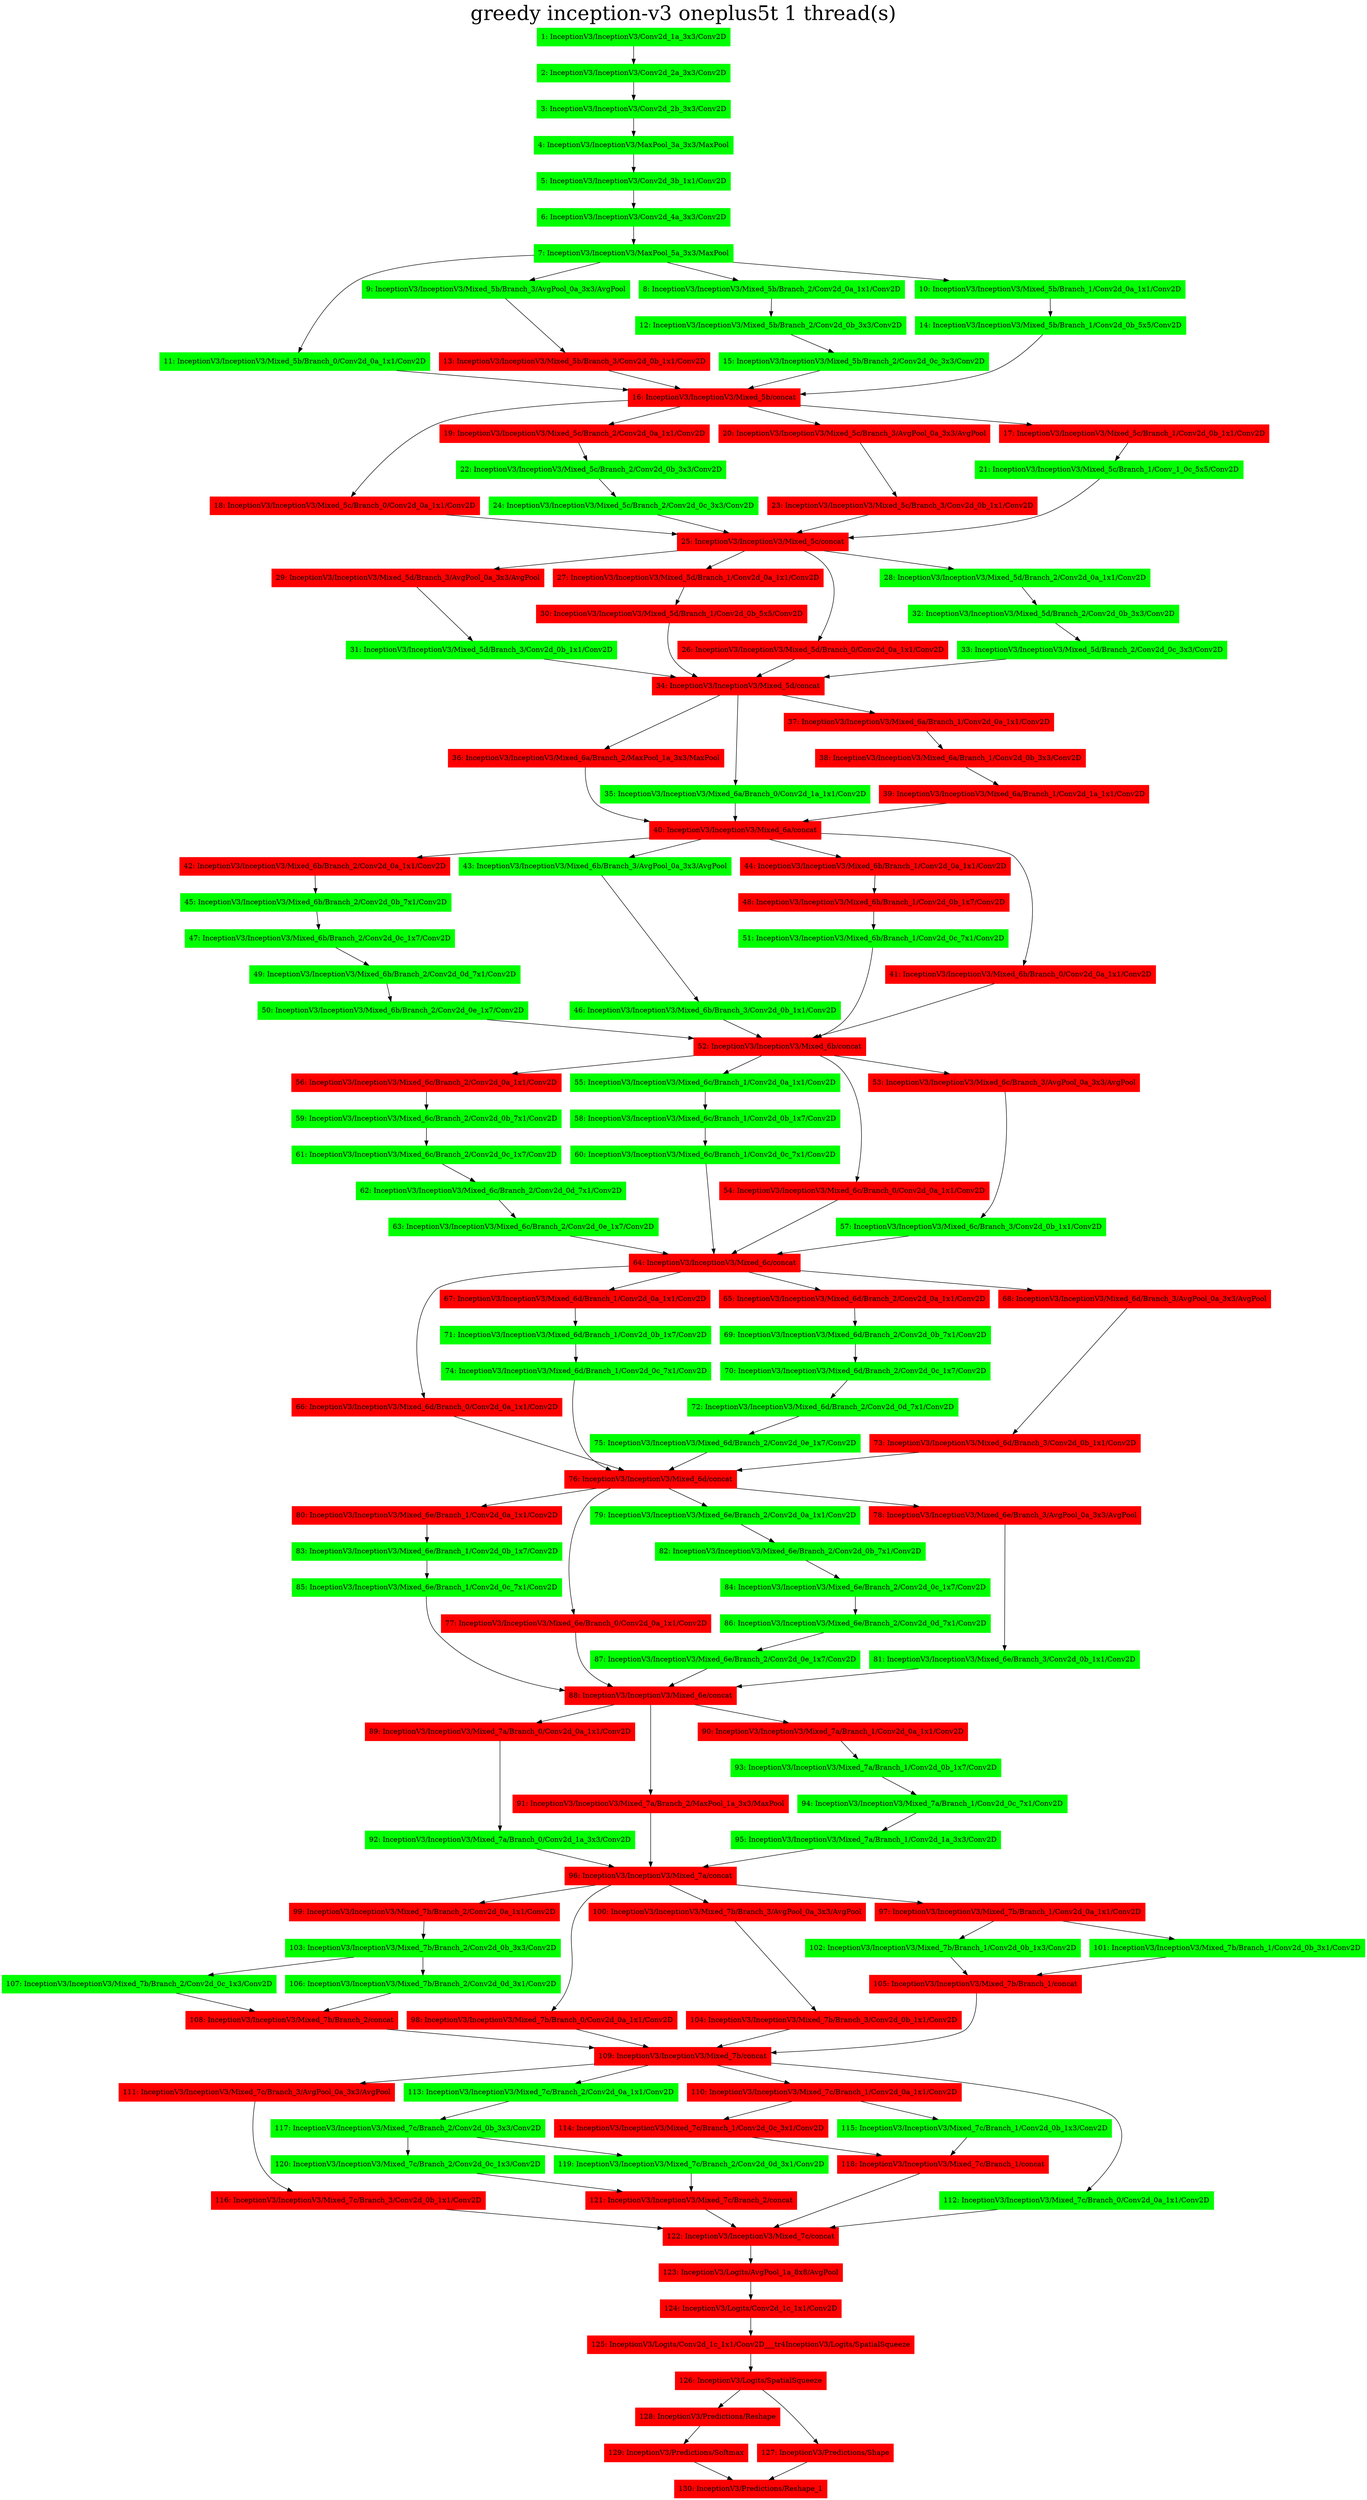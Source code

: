digraph G {
label     = "greedy inception-v3 oneplus5t 1 thread(s)"
    labelloc  =  t // t: Place the graph's title on top.
    fontsize  = 40 // Make title stand out by giving a large font size
    fontcolor = black"1: InceptionV3/InceptionV3/Conv2d_1a_3x3/Conv2D"->"2: InceptionV3/InceptionV3/Conv2d_2a_3x3/Conv2D";
"1: InceptionV3/InceptionV3/Conv2d_1a_3x3/Conv2D" [shape=box,style=filled,color=green];
"2: InceptionV3/InceptionV3/Conv2d_2a_3x3/Conv2D"->"3: InceptionV3/InceptionV3/Conv2d_2b_3x3/Conv2D";
"2: InceptionV3/InceptionV3/Conv2d_2a_3x3/Conv2D" [shape=box,style=filled,color=green];
"3: InceptionV3/InceptionV3/Conv2d_2b_3x3/Conv2D"->"4: InceptionV3/InceptionV3/MaxPool_3a_3x3/MaxPool";
"3: InceptionV3/InceptionV3/Conv2d_2b_3x3/Conv2D" [shape=box,style=filled,color=green];
"4: InceptionV3/InceptionV3/MaxPool_3a_3x3/MaxPool"->"5: InceptionV3/InceptionV3/Conv2d_3b_1x1/Conv2D";
"4: InceptionV3/InceptionV3/MaxPool_3a_3x3/MaxPool" [shape=box,style=filled,color=green];
"5: InceptionV3/InceptionV3/Conv2d_3b_1x1/Conv2D"->"6: InceptionV3/InceptionV3/Conv2d_4a_3x3/Conv2D";
"5: InceptionV3/InceptionV3/Conv2d_3b_1x1/Conv2D" [shape=box,style=filled,color=green];
"6: InceptionV3/InceptionV3/Conv2d_4a_3x3/Conv2D"->"7: InceptionV3/InceptionV3/MaxPool_5a_3x3/MaxPool";
"6: InceptionV3/InceptionV3/Conv2d_4a_3x3/Conv2D" [shape=box,style=filled,color=green];
"7: InceptionV3/InceptionV3/MaxPool_5a_3x3/MaxPool"->"11: InceptionV3/InceptionV3/Mixed_5b/Branch_0/Conv2d_0a_1x1/Conv2D";
"7: InceptionV3/InceptionV3/MaxPool_5a_3x3/MaxPool"->"9: InceptionV3/InceptionV3/Mixed_5b/Branch_3/AvgPool_0a_3x3/AvgPool";
"7: InceptionV3/InceptionV3/MaxPool_5a_3x3/MaxPool"->"8: InceptionV3/InceptionV3/Mixed_5b/Branch_2/Conv2d_0a_1x1/Conv2D";
"7: InceptionV3/InceptionV3/MaxPool_5a_3x3/MaxPool"->"10: InceptionV3/InceptionV3/Mixed_5b/Branch_1/Conv2d_0a_1x1/Conv2D";
"7: InceptionV3/InceptionV3/MaxPool_5a_3x3/MaxPool" [shape=box,style=filled,color=green];
"9: InceptionV3/InceptionV3/Mixed_5b/Branch_3/AvgPool_0a_3x3/AvgPool"->"13: InceptionV3/InceptionV3/Mixed_5b/Branch_3/Conv2d_0b_1x1/Conv2D";
"9: InceptionV3/InceptionV3/Mixed_5b/Branch_3/AvgPool_0a_3x3/AvgPool" [shape=box,style=filled,color=green];
"8: InceptionV3/InceptionV3/Mixed_5b/Branch_2/Conv2d_0a_1x1/Conv2D"->"12: InceptionV3/InceptionV3/Mixed_5b/Branch_2/Conv2d_0b_3x3/Conv2D";
"8: InceptionV3/InceptionV3/Mixed_5b/Branch_2/Conv2d_0a_1x1/Conv2D" [shape=box,style=filled,color=green];
"10: InceptionV3/InceptionV3/Mixed_5b/Branch_1/Conv2d_0a_1x1/Conv2D"->"14: InceptionV3/InceptionV3/Mixed_5b/Branch_1/Conv2d_0b_5x5/Conv2D";
"10: InceptionV3/InceptionV3/Mixed_5b/Branch_1/Conv2d_0a_1x1/Conv2D" [shape=box,style=filled,color=green];
"11: InceptionV3/InceptionV3/Mixed_5b/Branch_0/Conv2d_0a_1x1/Conv2D"->"16: InceptionV3/InceptionV3/Mixed_5b/concat";
"11: InceptionV3/InceptionV3/Mixed_5b/Branch_0/Conv2d_0a_1x1/Conv2D" [shape=box,style=filled,color=green];
"13: InceptionV3/InceptionV3/Mixed_5b/Branch_3/Conv2d_0b_1x1/Conv2D"->"16: InceptionV3/InceptionV3/Mixed_5b/concat";
"13: InceptionV3/InceptionV3/Mixed_5b/Branch_3/Conv2d_0b_1x1/Conv2D" [shape=box,style=filled,color=red];
"12: InceptionV3/InceptionV3/Mixed_5b/Branch_2/Conv2d_0b_3x3/Conv2D"->"15: InceptionV3/InceptionV3/Mixed_5b/Branch_2/Conv2d_0c_3x3/Conv2D";
"12: InceptionV3/InceptionV3/Mixed_5b/Branch_2/Conv2d_0b_3x3/Conv2D" [shape=box,style=filled,color=green];
"14: InceptionV3/InceptionV3/Mixed_5b/Branch_1/Conv2d_0b_5x5/Conv2D"->"16: InceptionV3/InceptionV3/Mixed_5b/concat";
"14: InceptionV3/InceptionV3/Mixed_5b/Branch_1/Conv2d_0b_5x5/Conv2D" [shape=box,style=filled,color=green];
"15: InceptionV3/InceptionV3/Mixed_5b/Branch_2/Conv2d_0c_3x3/Conv2D"->"16: InceptionV3/InceptionV3/Mixed_5b/concat";
"15: InceptionV3/InceptionV3/Mixed_5b/Branch_2/Conv2d_0c_3x3/Conv2D" [shape=box,style=filled,color=green];
"16: InceptionV3/InceptionV3/Mixed_5b/concat"->"18: InceptionV3/InceptionV3/Mixed_5c/Branch_0/Conv2d_0a_1x1/Conv2D";
"16: InceptionV3/InceptionV3/Mixed_5b/concat"->"19: InceptionV3/InceptionV3/Mixed_5c/Branch_2/Conv2d_0a_1x1/Conv2D";
"16: InceptionV3/InceptionV3/Mixed_5b/concat"->"20: InceptionV3/InceptionV3/Mixed_5c/Branch_3/AvgPool_0a_3x3/AvgPool";
"16: InceptionV3/InceptionV3/Mixed_5b/concat"->"17: InceptionV3/InceptionV3/Mixed_5c/Branch_1/Conv2d_0b_1x1/Conv2D";
"16: InceptionV3/InceptionV3/Mixed_5b/concat" [shape=box,style=filled,color=red];
"20: InceptionV3/InceptionV3/Mixed_5c/Branch_3/AvgPool_0a_3x3/AvgPool"->"23: InceptionV3/InceptionV3/Mixed_5c/Branch_3/Conv2d_0b_1x1/Conv2D";
"20: InceptionV3/InceptionV3/Mixed_5c/Branch_3/AvgPool_0a_3x3/AvgPool" [shape=box,style=filled,color=red];
"19: InceptionV3/InceptionV3/Mixed_5c/Branch_2/Conv2d_0a_1x1/Conv2D"->"22: InceptionV3/InceptionV3/Mixed_5c/Branch_2/Conv2d_0b_3x3/Conv2D";
"19: InceptionV3/InceptionV3/Mixed_5c/Branch_2/Conv2d_0a_1x1/Conv2D" [shape=box,style=filled,color=red];
"17: InceptionV3/InceptionV3/Mixed_5c/Branch_1/Conv2d_0b_1x1/Conv2D"->"21: InceptionV3/InceptionV3/Mixed_5c/Branch_1/Conv_1_0c_5x5/Conv2D";
"17: InceptionV3/InceptionV3/Mixed_5c/Branch_1/Conv2d_0b_1x1/Conv2D" [shape=box,style=filled,color=red];
"18: InceptionV3/InceptionV3/Mixed_5c/Branch_0/Conv2d_0a_1x1/Conv2D"->"25: InceptionV3/InceptionV3/Mixed_5c/concat";
"18: InceptionV3/InceptionV3/Mixed_5c/Branch_0/Conv2d_0a_1x1/Conv2D" [shape=box,style=filled,color=red];
"23: InceptionV3/InceptionV3/Mixed_5c/Branch_3/Conv2d_0b_1x1/Conv2D"->"25: InceptionV3/InceptionV3/Mixed_5c/concat";
"23: InceptionV3/InceptionV3/Mixed_5c/Branch_3/Conv2d_0b_1x1/Conv2D" [shape=box,style=filled,color=red];
"22: InceptionV3/InceptionV3/Mixed_5c/Branch_2/Conv2d_0b_3x3/Conv2D"->"24: InceptionV3/InceptionV3/Mixed_5c/Branch_2/Conv2d_0c_3x3/Conv2D";
"22: InceptionV3/InceptionV3/Mixed_5c/Branch_2/Conv2d_0b_3x3/Conv2D" [shape=box,style=filled,color=green];
"21: InceptionV3/InceptionV3/Mixed_5c/Branch_1/Conv_1_0c_5x5/Conv2D"->"25: InceptionV3/InceptionV3/Mixed_5c/concat";
"21: InceptionV3/InceptionV3/Mixed_5c/Branch_1/Conv_1_0c_5x5/Conv2D" [shape=box,style=filled,color=green];
"24: InceptionV3/InceptionV3/Mixed_5c/Branch_2/Conv2d_0c_3x3/Conv2D"->"25: InceptionV3/InceptionV3/Mixed_5c/concat";
"24: InceptionV3/InceptionV3/Mixed_5c/Branch_2/Conv2d_0c_3x3/Conv2D" [shape=box,style=filled,color=green];
"25: InceptionV3/InceptionV3/Mixed_5c/concat"->"29: InceptionV3/InceptionV3/Mixed_5d/Branch_3/AvgPool_0a_3x3/AvgPool";
"25: InceptionV3/InceptionV3/Mixed_5c/concat"->"27: InceptionV3/InceptionV3/Mixed_5d/Branch_1/Conv2d_0a_1x1/Conv2D";
"25: InceptionV3/InceptionV3/Mixed_5c/concat"->"26: InceptionV3/InceptionV3/Mixed_5d/Branch_0/Conv2d_0a_1x1/Conv2D";
"25: InceptionV3/InceptionV3/Mixed_5c/concat"->"28: InceptionV3/InceptionV3/Mixed_5d/Branch_2/Conv2d_0a_1x1/Conv2D";
"25: InceptionV3/InceptionV3/Mixed_5c/concat" [shape=box,style=filled,color=red];
"29: InceptionV3/InceptionV3/Mixed_5d/Branch_3/AvgPool_0a_3x3/AvgPool"->"31: InceptionV3/InceptionV3/Mixed_5d/Branch_3/Conv2d_0b_1x1/Conv2D";
"29: InceptionV3/InceptionV3/Mixed_5d/Branch_3/AvgPool_0a_3x3/AvgPool" [shape=box,style=filled,color=red];
"28: InceptionV3/InceptionV3/Mixed_5d/Branch_2/Conv2d_0a_1x1/Conv2D"->"32: InceptionV3/InceptionV3/Mixed_5d/Branch_2/Conv2d_0b_3x3/Conv2D";
"28: InceptionV3/InceptionV3/Mixed_5d/Branch_2/Conv2d_0a_1x1/Conv2D" [shape=box,style=filled,color=green];
"27: InceptionV3/InceptionV3/Mixed_5d/Branch_1/Conv2d_0a_1x1/Conv2D"->"30: InceptionV3/InceptionV3/Mixed_5d/Branch_1/Conv2d_0b_5x5/Conv2D";
"27: InceptionV3/InceptionV3/Mixed_5d/Branch_1/Conv2d_0a_1x1/Conv2D" [shape=box,style=filled,color=red];
"26: InceptionV3/InceptionV3/Mixed_5d/Branch_0/Conv2d_0a_1x1/Conv2D"->"34: InceptionV3/InceptionV3/Mixed_5d/concat";
"26: InceptionV3/InceptionV3/Mixed_5d/Branch_0/Conv2d_0a_1x1/Conv2D" [shape=box,style=filled,color=red];
"31: InceptionV3/InceptionV3/Mixed_5d/Branch_3/Conv2d_0b_1x1/Conv2D"->"34: InceptionV3/InceptionV3/Mixed_5d/concat";
"31: InceptionV3/InceptionV3/Mixed_5d/Branch_3/Conv2d_0b_1x1/Conv2D" [shape=box,style=filled,color=green];
"32: InceptionV3/InceptionV3/Mixed_5d/Branch_2/Conv2d_0b_3x3/Conv2D"->"33: InceptionV3/InceptionV3/Mixed_5d/Branch_2/Conv2d_0c_3x3/Conv2D";
"32: InceptionV3/InceptionV3/Mixed_5d/Branch_2/Conv2d_0b_3x3/Conv2D" [shape=box,style=filled,color=green];
"30: InceptionV3/InceptionV3/Mixed_5d/Branch_1/Conv2d_0b_5x5/Conv2D"->"34: InceptionV3/InceptionV3/Mixed_5d/concat";
"30: InceptionV3/InceptionV3/Mixed_5d/Branch_1/Conv2d_0b_5x5/Conv2D" [shape=box,style=filled,color=red];
"33: InceptionV3/InceptionV3/Mixed_5d/Branch_2/Conv2d_0c_3x3/Conv2D"->"34: InceptionV3/InceptionV3/Mixed_5d/concat";
"33: InceptionV3/InceptionV3/Mixed_5d/Branch_2/Conv2d_0c_3x3/Conv2D" [shape=box,style=filled,color=green];
"34: InceptionV3/InceptionV3/Mixed_5d/concat"->"36: InceptionV3/InceptionV3/Mixed_6a/Branch_2/MaxPool_1a_3x3/MaxPool";
"34: InceptionV3/InceptionV3/Mixed_5d/concat"->"35: InceptionV3/InceptionV3/Mixed_6a/Branch_0/Conv2d_1a_1x1/Conv2D";
"34: InceptionV3/InceptionV3/Mixed_5d/concat"->"37: InceptionV3/InceptionV3/Mixed_6a/Branch_1/Conv2d_0a_1x1/Conv2D";
"34: InceptionV3/InceptionV3/Mixed_5d/concat" [shape=box,style=filled,color=red];
"36: InceptionV3/InceptionV3/Mixed_6a/Branch_2/MaxPool_1a_3x3/MaxPool"->"40: InceptionV3/InceptionV3/Mixed_6a/concat";
"36: InceptionV3/InceptionV3/Mixed_6a/Branch_2/MaxPool_1a_3x3/MaxPool" [shape=box,style=filled,color=red];
"37: InceptionV3/InceptionV3/Mixed_6a/Branch_1/Conv2d_0a_1x1/Conv2D"->"38: InceptionV3/InceptionV3/Mixed_6a/Branch_1/Conv2d_0b_3x3/Conv2D";
"37: InceptionV3/InceptionV3/Mixed_6a/Branch_1/Conv2d_0a_1x1/Conv2D" [shape=box,style=filled,color=red];
"35: InceptionV3/InceptionV3/Mixed_6a/Branch_0/Conv2d_1a_1x1/Conv2D"->"40: InceptionV3/InceptionV3/Mixed_6a/concat";
"35: InceptionV3/InceptionV3/Mixed_6a/Branch_0/Conv2d_1a_1x1/Conv2D" [shape=box,style=filled,color=green];
"38: InceptionV3/InceptionV3/Mixed_6a/Branch_1/Conv2d_0b_3x3/Conv2D"->"39: InceptionV3/InceptionV3/Mixed_6a/Branch_1/Conv2d_1a_1x1/Conv2D";
"38: InceptionV3/InceptionV3/Mixed_6a/Branch_1/Conv2d_0b_3x3/Conv2D" [shape=box,style=filled,color=red];
"39: InceptionV3/InceptionV3/Mixed_6a/Branch_1/Conv2d_1a_1x1/Conv2D"->"40: InceptionV3/InceptionV3/Mixed_6a/concat";
"39: InceptionV3/InceptionV3/Mixed_6a/Branch_1/Conv2d_1a_1x1/Conv2D" [shape=box,style=filled,color=red];
"40: InceptionV3/InceptionV3/Mixed_6a/concat"->"42: InceptionV3/InceptionV3/Mixed_6b/Branch_2/Conv2d_0a_1x1/Conv2D";
"40: InceptionV3/InceptionV3/Mixed_6a/concat"->"43: InceptionV3/InceptionV3/Mixed_6b/Branch_3/AvgPool_0a_3x3/AvgPool";
"40: InceptionV3/InceptionV3/Mixed_6a/concat"->"44: InceptionV3/InceptionV3/Mixed_6b/Branch_1/Conv2d_0a_1x1/Conv2D";
"40: InceptionV3/InceptionV3/Mixed_6a/concat"->"41: InceptionV3/InceptionV3/Mixed_6b/Branch_0/Conv2d_0a_1x1/Conv2D";
"40: InceptionV3/InceptionV3/Mixed_6a/concat" [shape=box,style=filled,color=red];
"43: InceptionV3/InceptionV3/Mixed_6b/Branch_3/AvgPool_0a_3x3/AvgPool"->"46: InceptionV3/InceptionV3/Mixed_6b/Branch_3/Conv2d_0b_1x1/Conv2D";
"43: InceptionV3/InceptionV3/Mixed_6b/Branch_3/AvgPool_0a_3x3/AvgPool" [shape=box,style=filled,color=green];
"42: InceptionV3/InceptionV3/Mixed_6b/Branch_2/Conv2d_0a_1x1/Conv2D"->"45: InceptionV3/InceptionV3/Mixed_6b/Branch_2/Conv2d_0b_7x1/Conv2D";
"42: InceptionV3/InceptionV3/Mixed_6b/Branch_2/Conv2d_0a_1x1/Conv2D" [shape=box,style=filled,color=red];
"44: InceptionV3/InceptionV3/Mixed_6b/Branch_1/Conv2d_0a_1x1/Conv2D"->"48: InceptionV3/InceptionV3/Mixed_6b/Branch_1/Conv2d_0b_1x7/Conv2D";
"44: InceptionV3/InceptionV3/Mixed_6b/Branch_1/Conv2d_0a_1x1/Conv2D" [shape=box,style=filled,color=red];
"41: InceptionV3/InceptionV3/Mixed_6b/Branch_0/Conv2d_0a_1x1/Conv2D"->"52: InceptionV3/InceptionV3/Mixed_6b/concat";
"41: InceptionV3/InceptionV3/Mixed_6b/Branch_0/Conv2d_0a_1x1/Conv2D" [shape=box,style=filled,color=red];
"46: InceptionV3/InceptionV3/Mixed_6b/Branch_3/Conv2d_0b_1x1/Conv2D"->"52: InceptionV3/InceptionV3/Mixed_6b/concat";
"46: InceptionV3/InceptionV3/Mixed_6b/Branch_3/Conv2d_0b_1x1/Conv2D" [shape=box,style=filled,color=green];
"45: InceptionV3/InceptionV3/Mixed_6b/Branch_2/Conv2d_0b_7x1/Conv2D"->"47: InceptionV3/InceptionV3/Mixed_6b/Branch_2/Conv2d_0c_1x7/Conv2D";
"45: InceptionV3/InceptionV3/Mixed_6b/Branch_2/Conv2d_0b_7x1/Conv2D" [shape=box,style=filled,color=green];
"48: InceptionV3/InceptionV3/Mixed_6b/Branch_1/Conv2d_0b_1x7/Conv2D"->"51: InceptionV3/InceptionV3/Mixed_6b/Branch_1/Conv2d_0c_7x1/Conv2D";
"48: InceptionV3/InceptionV3/Mixed_6b/Branch_1/Conv2d_0b_1x7/Conv2D" [shape=box,style=filled,color=red];
"47: InceptionV3/InceptionV3/Mixed_6b/Branch_2/Conv2d_0c_1x7/Conv2D"->"49: InceptionV3/InceptionV3/Mixed_6b/Branch_2/Conv2d_0d_7x1/Conv2D";
"47: InceptionV3/InceptionV3/Mixed_6b/Branch_2/Conv2d_0c_1x7/Conv2D" [shape=box,style=filled,color=green];
"51: InceptionV3/InceptionV3/Mixed_6b/Branch_1/Conv2d_0c_7x1/Conv2D"->"52: InceptionV3/InceptionV3/Mixed_6b/concat";
"51: InceptionV3/InceptionV3/Mixed_6b/Branch_1/Conv2d_0c_7x1/Conv2D" [shape=box,style=filled,color=green];
"49: InceptionV3/InceptionV3/Mixed_6b/Branch_2/Conv2d_0d_7x1/Conv2D"->"50: InceptionV3/InceptionV3/Mixed_6b/Branch_2/Conv2d_0e_1x7/Conv2D";
"49: InceptionV3/InceptionV3/Mixed_6b/Branch_2/Conv2d_0d_7x1/Conv2D" [shape=box,style=filled,color=green];
"50: InceptionV3/InceptionV3/Mixed_6b/Branch_2/Conv2d_0e_1x7/Conv2D"->"52: InceptionV3/InceptionV3/Mixed_6b/concat";
"50: InceptionV3/InceptionV3/Mixed_6b/Branch_2/Conv2d_0e_1x7/Conv2D" [shape=box,style=filled,color=green];
"52: InceptionV3/InceptionV3/Mixed_6b/concat"->"56: InceptionV3/InceptionV3/Mixed_6c/Branch_2/Conv2d_0a_1x1/Conv2D";
"52: InceptionV3/InceptionV3/Mixed_6b/concat"->"55: InceptionV3/InceptionV3/Mixed_6c/Branch_1/Conv2d_0a_1x1/Conv2D";
"52: InceptionV3/InceptionV3/Mixed_6b/concat"->"54: InceptionV3/InceptionV3/Mixed_6c/Branch_0/Conv2d_0a_1x1/Conv2D";
"52: InceptionV3/InceptionV3/Mixed_6b/concat"->"53: InceptionV3/InceptionV3/Mixed_6c/Branch_3/AvgPool_0a_3x3/AvgPool";
"52: InceptionV3/InceptionV3/Mixed_6b/concat" [shape=box,style=filled,color=red];
"53: InceptionV3/InceptionV3/Mixed_6c/Branch_3/AvgPool_0a_3x3/AvgPool"->"57: InceptionV3/InceptionV3/Mixed_6c/Branch_3/Conv2d_0b_1x1/Conv2D";
"53: InceptionV3/InceptionV3/Mixed_6c/Branch_3/AvgPool_0a_3x3/AvgPool" [shape=box,style=filled,color=red];
"56: InceptionV3/InceptionV3/Mixed_6c/Branch_2/Conv2d_0a_1x1/Conv2D"->"59: InceptionV3/InceptionV3/Mixed_6c/Branch_2/Conv2d_0b_7x1/Conv2D";
"56: InceptionV3/InceptionV3/Mixed_6c/Branch_2/Conv2d_0a_1x1/Conv2D" [shape=box,style=filled,color=red];
"55: InceptionV3/InceptionV3/Mixed_6c/Branch_1/Conv2d_0a_1x1/Conv2D"->"58: InceptionV3/InceptionV3/Mixed_6c/Branch_1/Conv2d_0b_1x7/Conv2D";
"55: InceptionV3/InceptionV3/Mixed_6c/Branch_1/Conv2d_0a_1x1/Conv2D" [shape=box,style=filled,color=green];
"54: InceptionV3/InceptionV3/Mixed_6c/Branch_0/Conv2d_0a_1x1/Conv2D"->"64: InceptionV3/InceptionV3/Mixed_6c/concat";
"54: InceptionV3/InceptionV3/Mixed_6c/Branch_0/Conv2d_0a_1x1/Conv2D" [shape=box,style=filled,color=red];
"57: InceptionV3/InceptionV3/Mixed_6c/Branch_3/Conv2d_0b_1x1/Conv2D"->"64: InceptionV3/InceptionV3/Mixed_6c/concat";
"57: InceptionV3/InceptionV3/Mixed_6c/Branch_3/Conv2d_0b_1x1/Conv2D" [shape=box,style=filled,color=green];
"59: InceptionV3/InceptionV3/Mixed_6c/Branch_2/Conv2d_0b_7x1/Conv2D"->"61: InceptionV3/InceptionV3/Mixed_6c/Branch_2/Conv2d_0c_1x7/Conv2D";
"59: InceptionV3/InceptionV3/Mixed_6c/Branch_2/Conv2d_0b_7x1/Conv2D" [shape=box,style=filled,color=green];
"58: InceptionV3/InceptionV3/Mixed_6c/Branch_1/Conv2d_0b_1x7/Conv2D"->"60: InceptionV3/InceptionV3/Mixed_6c/Branch_1/Conv2d_0c_7x1/Conv2D";
"58: InceptionV3/InceptionV3/Mixed_6c/Branch_1/Conv2d_0b_1x7/Conv2D" [shape=box,style=filled,color=green];
"61: InceptionV3/InceptionV3/Mixed_6c/Branch_2/Conv2d_0c_1x7/Conv2D"->"62: InceptionV3/InceptionV3/Mixed_6c/Branch_2/Conv2d_0d_7x1/Conv2D";
"61: InceptionV3/InceptionV3/Mixed_6c/Branch_2/Conv2d_0c_1x7/Conv2D" [shape=box,style=filled,color=green];
"60: InceptionV3/InceptionV3/Mixed_6c/Branch_1/Conv2d_0c_7x1/Conv2D"->"64: InceptionV3/InceptionV3/Mixed_6c/concat";
"60: InceptionV3/InceptionV3/Mixed_6c/Branch_1/Conv2d_0c_7x1/Conv2D" [shape=box,style=filled,color=green];
"62: InceptionV3/InceptionV3/Mixed_6c/Branch_2/Conv2d_0d_7x1/Conv2D"->"63: InceptionV3/InceptionV3/Mixed_6c/Branch_2/Conv2d_0e_1x7/Conv2D";
"62: InceptionV3/InceptionV3/Mixed_6c/Branch_2/Conv2d_0d_7x1/Conv2D" [shape=box,style=filled,color=green];
"63: InceptionV3/InceptionV3/Mixed_6c/Branch_2/Conv2d_0e_1x7/Conv2D"->"64: InceptionV3/InceptionV3/Mixed_6c/concat";
"63: InceptionV3/InceptionV3/Mixed_6c/Branch_2/Conv2d_0e_1x7/Conv2D" [shape=box,style=filled,color=green];
"64: InceptionV3/InceptionV3/Mixed_6c/concat"->"66: InceptionV3/InceptionV3/Mixed_6d/Branch_0/Conv2d_0a_1x1/Conv2D";
"64: InceptionV3/InceptionV3/Mixed_6c/concat"->"67: InceptionV3/InceptionV3/Mixed_6d/Branch_1/Conv2d_0a_1x1/Conv2D";
"64: InceptionV3/InceptionV3/Mixed_6c/concat"->"65: InceptionV3/InceptionV3/Mixed_6d/Branch_2/Conv2d_0a_1x1/Conv2D";
"64: InceptionV3/InceptionV3/Mixed_6c/concat"->"68: InceptionV3/InceptionV3/Mixed_6d/Branch_3/AvgPool_0a_3x3/AvgPool";
"64: InceptionV3/InceptionV3/Mixed_6c/concat" [shape=box,style=filled,color=red];
"68: InceptionV3/InceptionV3/Mixed_6d/Branch_3/AvgPool_0a_3x3/AvgPool"->"73: InceptionV3/InceptionV3/Mixed_6d/Branch_3/Conv2d_0b_1x1/Conv2D";
"68: InceptionV3/InceptionV3/Mixed_6d/Branch_3/AvgPool_0a_3x3/AvgPool" [shape=box,style=filled,color=red];
"65: InceptionV3/InceptionV3/Mixed_6d/Branch_2/Conv2d_0a_1x1/Conv2D"->"69: InceptionV3/InceptionV3/Mixed_6d/Branch_2/Conv2d_0b_7x1/Conv2D";
"65: InceptionV3/InceptionV3/Mixed_6d/Branch_2/Conv2d_0a_1x1/Conv2D" [shape=box,style=filled,color=red];
"67: InceptionV3/InceptionV3/Mixed_6d/Branch_1/Conv2d_0a_1x1/Conv2D"->"71: InceptionV3/InceptionV3/Mixed_6d/Branch_1/Conv2d_0b_1x7/Conv2D";
"67: InceptionV3/InceptionV3/Mixed_6d/Branch_1/Conv2d_0a_1x1/Conv2D" [shape=box,style=filled,color=red];
"66: InceptionV3/InceptionV3/Mixed_6d/Branch_0/Conv2d_0a_1x1/Conv2D"->"76: InceptionV3/InceptionV3/Mixed_6d/concat";
"66: InceptionV3/InceptionV3/Mixed_6d/Branch_0/Conv2d_0a_1x1/Conv2D" [shape=box,style=filled,color=red];
"73: InceptionV3/InceptionV3/Mixed_6d/Branch_3/Conv2d_0b_1x1/Conv2D"->"76: InceptionV3/InceptionV3/Mixed_6d/concat";
"73: InceptionV3/InceptionV3/Mixed_6d/Branch_3/Conv2d_0b_1x1/Conv2D" [shape=box,style=filled,color=red];
"69: InceptionV3/InceptionV3/Mixed_6d/Branch_2/Conv2d_0b_7x1/Conv2D"->"70: InceptionV3/InceptionV3/Mixed_6d/Branch_2/Conv2d_0c_1x7/Conv2D";
"69: InceptionV3/InceptionV3/Mixed_6d/Branch_2/Conv2d_0b_7x1/Conv2D" [shape=box,style=filled,color=green];
"71: InceptionV3/InceptionV3/Mixed_6d/Branch_1/Conv2d_0b_1x7/Conv2D"->"74: InceptionV3/InceptionV3/Mixed_6d/Branch_1/Conv2d_0c_7x1/Conv2D";
"71: InceptionV3/InceptionV3/Mixed_6d/Branch_1/Conv2d_0b_1x7/Conv2D" [shape=box,style=filled,color=green];
"70: InceptionV3/InceptionV3/Mixed_6d/Branch_2/Conv2d_0c_1x7/Conv2D"->"72: InceptionV3/InceptionV3/Mixed_6d/Branch_2/Conv2d_0d_7x1/Conv2D";
"70: InceptionV3/InceptionV3/Mixed_6d/Branch_2/Conv2d_0c_1x7/Conv2D" [shape=box,style=filled,color=green];
"74: InceptionV3/InceptionV3/Mixed_6d/Branch_1/Conv2d_0c_7x1/Conv2D"->"76: InceptionV3/InceptionV3/Mixed_6d/concat";
"74: InceptionV3/InceptionV3/Mixed_6d/Branch_1/Conv2d_0c_7x1/Conv2D" [shape=box,style=filled,color=green];
"72: InceptionV3/InceptionV3/Mixed_6d/Branch_2/Conv2d_0d_7x1/Conv2D"->"75: InceptionV3/InceptionV3/Mixed_6d/Branch_2/Conv2d_0e_1x7/Conv2D";
"72: InceptionV3/InceptionV3/Mixed_6d/Branch_2/Conv2d_0d_7x1/Conv2D" [shape=box,style=filled,color=green];
"75: InceptionV3/InceptionV3/Mixed_6d/Branch_2/Conv2d_0e_1x7/Conv2D"->"76: InceptionV3/InceptionV3/Mixed_6d/concat";
"75: InceptionV3/InceptionV3/Mixed_6d/Branch_2/Conv2d_0e_1x7/Conv2D" [shape=box,style=filled,color=green];
"76: InceptionV3/InceptionV3/Mixed_6d/concat"->"80: InceptionV3/InceptionV3/Mixed_6e/Branch_1/Conv2d_0a_1x1/Conv2D";
"76: InceptionV3/InceptionV3/Mixed_6d/concat"->"77: InceptionV3/InceptionV3/Mixed_6e/Branch_0/Conv2d_0a_1x1/Conv2D";
"76: InceptionV3/InceptionV3/Mixed_6d/concat"->"79: InceptionV3/InceptionV3/Mixed_6e/Branch_2/Conv2d_0a_1x1/Conv2D";
"76: InceptionV3/InceptionV3/Mixed_6d/concat"->"78: InceptionV3/InceptionV3/Mixed_6e/Branch_3/AvgPool_0a_3x3/AvgPool";
"76: InceptionV3/InceptionV3/Mixed_6d/concat" [shape=box,style=filled,color=red];
"78: InceptionV3/InceptionV3/Mixed_6e/Branch_3/AvgPool_0a_3x3/AvgPool"->"81: InceptionV3/InceptionV3/Mixed_6e/Branch_3/Conv2d_0b_1x1/Conv2D";
"78: InceptionV3/InceptionV3/Mixed_6e/Branch_3/AvgPool_0a_3x3/AvgPool" [shape=box,style=filled,color=red];
"79: InceptionV3/InceptionV3/Mixed_6e/Branch_2/Conv2d_0a_1x1/Conv2D"->"82: InceptionV3/InceptionV3/Mixed_6e/Branch_2/Conv2d_0b_7x1/Conv2D";
"79: InceptionV3/InceptionV3/Mixed_6e/Branch_2/Conv2d_0a_1x1/Conv2D" [shape=box,style=filled,color=green];
"80: InceptionV3/InceptionV3/Mixed_6e/Branch_1/Conv2d_0a_1x1/Conv2D"->"83: InceptionV3/InceptionV3/Mixed_6e/Branch_1/Conv2d_0b_1x7/Conv2D";
"80: InceptionV3/InceptionV3/Mixed_6e/Branch_1/Conv2d_0a_1x1/Conv2D" [shape=box,style=filled,color=red];
"77: InceptionV3/InceptionV3/Mixed_6e/Branch_0/Conv2d_0a_1x1/Conv2D"->"88: InceptionV3/InceptionV3/Mixed_6e/concat";
"77: InceptionV3/InceptionV3/Mixed_6e/Branch_0/Conv2d_0a_1x1/Conv2D" [shape=box,style=filled,color=red];
"81: InceptionV3/InceptionV3/Mixed_6e/Branch_3/Conv2d_0b_1x1/Conv2D"->"88: InceptionV3/InceptionV3/Mixed_6e/concat";
"81: InceptionV3/InceptionV3/Mixed_6e/Branch_3/Conv2d_0b_1x1/Conv2D" [shape=box,style=filled,color=green];
"82: InceptionV3/InceptionV3/Mixed_6e/Branch_2/Conv2d_0b_7x1/Conv2D"->"84: InceptionV3/InceptionV3/Mixed_6e/Branch_2/Conv2d_0c_1x7/Conv2D";
"82: InceptionV3/InceptionV3/Mixed_6e/Branch_2/Conv2d_0b_7x1/Conv2D" [shape=box,style=filled,color=green];
"83: InceptionV3/InceptionV3/Mixed_6e/Branch_1/Conv2d_0b_1x7/Conv2D"->"85: InceptionV3/InceptionV3/Mixed_6e/Branch_1/Conv2d_0c_7x1/Conv2D";
"83: InceptionV3/InceptionV3/Mixed_6e/Branch_1/Conv2d_0b_1x7/Conv2D" [shape=box,style=filled,color=green];
"84: InceptionV3/InceptionV3/Mixed_6e/Branch_2/Conv2d_0c_1x7/Conv2D"->"86: InceptionV3/InceptionV3/Mixed_6e/Branch_2/Conv2d_0d_7x1/Conv2D";
"84: InceptionV3/InceptionV3/Mixed_6e/Branch_2/Conv2d_0c_1x7/Conv2D" [shape=box,style=filled,color=green];
"85: InceptionV3/InceptionV3/Mixed_6e/Branch_1/Conv2d_0c_7x1/Conv2D"->"88: InceptionV3/InceptionV3/Mixed_6e/concat";
"85: InceptionV3/InceptionV3/Mixed_6e/Branch_1/Conv2d_0c_7x1/Conv2D" [shape=box,style=filled,color=green];
"86: InceptionV3/InceptionV3/Mixed_6e/Branch_2/Conv2d_0d_7x1/Conv2D"->"87: InceptionV3/InceptionV3/Mixed_6e/Branch_2/Conv2d_0e_1x7/Conv2D";
"86: InceptionV3/InceptionV3/Mixed_6e/Branch_2/Conv2d_0d_7x1/Conv2D" [shape=box,style=filled,color=green];
"87: InceptionV3/InceptionV3/Mixed_6e/Branch_2/Conv2d_0e_1x7/Conv2D"->"88: InceptionV3/InceptionV3/Mixed_6e/concat";
"87: InceptionV3/InceptionV3/Mixed_6e/Branch_2/Conv2d_0e_1x7/Conv2D" [shape=box,style=filled,color=green];
"88: InceptionV3/InceptionV3/Mixed_6e/concat"->"89: InceptionV3/InceptionV3/Mixed_7a/Branch_0/Conv2d_0a_1x1/Conv2D";
"88: InceptionV3/InceptionV3/Mixed_6e/concat"->"91: InceptionV3/InceptionV3/Mixed_7a/Branch_2/MaxPool_1a_3x3/MaxPool";
"88: InceptionV3/InceptionV3/Mixed_6e/concat"->"90: InceptionV3/InceptionV3/Mixed_7a/Branch_1/Conv2d_0a_1x1/Conv2D";
"88: InceptionV3/InceptionV3/Mixed_6e/concat" [shape=box,style=filled,color=red];
"91: InceptionV3/InceptionV3/Mixed_7a/Branch_2/MaxPool_1a_3x3/MaxPool"->"96: InceptionV3/InceptionV3/Mixed_7a/concat";
"91: InceptionV3/InceptionV3/Mixed_7a/Branch_2/MaxPool_1a_3x3/MaxPool" [shape=box,style=filled,color=red];
"90: InceptionV3/InceptionV3/Mixed_7a/Branch_1/Conv2d_0a_1x1/Conv2D"->"93: InceptionV3/InceptionV3/Mixed_7a/Branch_1/Conv2d_0b_1x7/Conv2D";
"90: InceptionV3/InceptionV3/Mixed_7a/Branch_1/Conv2d_0a_1x1/Conv2D" [shape=box,style=filled,color=red];
"89: InceptionV3/InceptionV3/Mixed_7a/Branch_0/Conv2d_0a_1x1/Conv2D"->"92: InceptionV3/InceptionV3/Mixed_7a/Branch_0/Conv2d_1a_3x3/Conv2D";
"89: InceptionV3/InceptionV3/Mixed_7a/Branch_0/Conv2d_0a_1x1/Conv2D" [shape=box,style=filled,color=red];
"93: InceptionV3/InceptionV3/Mixed_7a/Branch_1/Conv2d_0b_1x7/Conv2D"->"94: InceptionV3/InceptionV3/Mixed_7a/Branch_1/Conv2d_0c_7x1/Conv2D";
"93: InceptionV3/InceptionV3/Mixed_7a/Branch_1/Conv2d_0b_1x7/Conv2D" [shape=box,style=filled,color=green];
"92: InceptionV3/InceptionV3/Mixed_7a/Branch_0/Conv2d_1a_3x3/Conv2D"->"96: InceptionV3/InceptionV3/Mixed_7a/concat";
"92: InceptionV3/InceptionV3/Mixed_7a/Branch_0/Conv2d_1a_3x3/Conv2D" [shape=box,style=filled,color=green];
"94: InceptionV3/InceptionV3/Mixed_7a/Branch_1/Conv2d_0c_7x1/Conv2D"->"95: InceptionV3/InceptionV3/Mixed_7a/Branch_1/Conv2d_1a_3x3/Conv2D";
"94: InceptionV3/InceptionV3/Mixed_7a/Branch_1/Conv2d_0c_7x1/Conv2D" [shape=box,style=filled,color=green];
"95: InceptionV3/InceptionV3/Mixed_7a/Branch_1/Conv2d_1a_3x3/Conv2D"->"96: InceptionV3/InceptionV3/Mixed_7a/concat";
"95: InceptionV3/InceptionV3/Mixed_7a/Branch_1/Conv2d_1a_3x3/Conv2D" [shape=box,style=filled,color=green];
"96: InceptionV3/InceptionV3/Mixed_7a/concat"->"99: InceptionV3/InceptionV3/Mixed_7b/Branch_2/Conv2d_0a_1x1/Conv2D";
"96: InceptionV3/InceptionV3/Mixed_7a/concat"->"98: InceptionV3/InceptionV3/Mixed_7b/Branch_0/Conv2d_0a_1x1/Conv2D";
"96: InceptionV3/InceptionV3/Mixed_7a/concat"->"100: InceptionV3/InceptionV3/Mixed_7b/Branch_3/AvgPool_0a_3x3/AvgPool";
"96: InceptionV3/InceptionV3/Mixed_7a/concat"->"97: InceptionV3/InceptionV3/Mixed_7b/Branch_1/Conv2d_0a_1x1/Conv2D";
"96: InceptionV3/InceptionV3/Mixed_7a/concat" [shape=box,style=filled,color=red];
"100: InceptionV3/InceptionV3/Mixed_7b/Branch_3/AvgPool_0a_3x3/AvgPool"->"104: InceptionV3/InceptionV3/Mixed_7b/Branch_3/Conv2d_0b_1x1/Conv2D";
"100: InceptionV3/InceptionV3/Mixed_7b/Branch_3/AvgPool_0a_3x3/AvgPool" [shape=box,style=filled,color=red];
"99: InceptionV3/InceptionV3/Mixed_7b/Branch_2/Conv2d_0a_1x1/Conv2D"->"103: InceptionV3/InceptionV3/Mixed_7b/Branch_2/Conv2d_0b_3x3/Conv2D";
"99: InceptionV3/InceptionV3/Mixed_7b/Branch_2/Conv2d_0a_1x1/Conv2D" [shape=box,style=filled,color=red];
"97: InceptionV3/InceptionV3/Mixed_7b/Branch_1/Conv2d_0a_1x1/Conv2D"->"102: InceptionV3/InceptionV3/Mixed_7b/Branch_1/Conv2d_0b_1x3/Conv2D";
"97: InceptionV3/InceptionV3/Mixed_7b/Branch_1/Conv2d_0a_1x1/Conv2D"->"101: InceptionV3/InceptionV3/Mixed_7b/Branch_1/Conv2d_0b_3x1/Conv2D";
"97: InceptionV3/InceptionV3/Mixed_7b/Branch_1/Conv2d_0a_1x1/Conv2D" [shape=box,style=filled,color=red];
"98: InceptionV3/InceptionV3/Mixed_7b/Branch_0/Conv2d_0a_1x1/Conv2D"->"109: InceptionV3/InceptionV3/Mixed_7b/concat";
"98: InceptionV3/InceptionV3/Mixed_7b/Branch_0/Conv2d_0a_1x1/Conv2D" [shape=box,style=filled,color=red];
"104: InceptionV3/InceptionV3/Mixed_7b/Branch_3/Conv2d_0b_1x1/Conv2D"->"109: InceptionV3/InceptionV3/Mixed_7b/concat";
"104: InceptionV3/InceptionV3/Mixed_7b/Branch_3/Conv2d_0b_1x1/Conv2D" [shape=box,style=filled,color=red];
"103: InceptionV3/InceptionV3/Mixed_7b/Branch_2/Conv2d_0b_3x3/Conv2D"->"107: InceptionV3/InceptionV3/Mixed_7b/Branch_2/Conv2d_0c_1x3/Conv2D";
"103: InceptionV3/InceptionV3/Mixed_7b/Branch_2/Conv2d_0b_3x3/Conv2D"->"106: InceptionV3/InceptionV3/Mixed_7b/Branch_2/Conv2d_0d_3x1/Conv2D";
"103: InceptionV3/InceptionV3/Mixed_7b/Branch_2/Conv2d_0b_3x3/Conv2D" [shape=box,style=filled,color=green];
"101: InceptionV3/InceptionV3/Mixed_7b/Branch_1/Conv2d_0b_3x1/Conv2D"->"105: InceptionV3/InceptionV3/Mixed_7b/Branch_1/concat";
"101: InceptionV3/InceptionV3/Mixed_7b/Branch_1/Conv2d_0b_3x1/Conv2D" [shape=box,style=filled,color=green];
"102: InceptionV3/InceptionV3/Mixed_7b/Branch_1/Conv2d_0b_1x3/Conv2D"->"105: InceptionV3/InceptionV3/Mixed_7b/Branch_1/concat";
"102: InceptionV3/InceptionV3/Mixed_7b/Branch_1/Conv2d_0b_1x3/Conv2D" [shape=box,style=filled,color=green];
"106: InceptionV3/InceptionV3/Mixed_7b/Branch_2/Conv2d_0d_3x1/Conv2D"->"108: InceptionV3/InceptionV3/Mixed_7b/Branch_2/concat";
"106: InceptionV3/InceptionV3/Mixed_7b/Branch_2/Conv2d_0d_3x1/Conv2D" [shape=box,style=filled,color=green];
"107: InceptionV3/InceptionV3/Mixed_7b/Branch_2/Conv2d_0c_1x3/Conv2D"->"108: InceptionV3/InceptionV3/Mixed_7b/Branch_2/concat";
"107: InceptionV3/InceptionV3/Mixed_7b/Branch_2/Conv2d_0c_1x3/Conv2D" [shape=box,style=filled,color=green];
"105: InceptionV3/InceptionV3/Mixed_7b/Branch_1/concat"->"109: InceptionV3/InceptionV3/Mixed_7b/concat";
"105: InceptionV3/InceptionV3/Mixed_7b/Branch_1/concat" [shape=box,style=filled,color=red];
"108: InceptionV3/InceptionV3/Mixed_7b/Branch_2/concat"->"109: InceptionV3/InceptionV3/Mixed_7b/concat";
"108: InceptionV3/InceptionV3/Mixed_7b/Branch_2/concat" [shape=box,style=filled,color=red];
"109: InceptionV3/InceptionV3/Mixed_7b/concat"->"111: InceptionV3/InceptionV3/Mixed_7c/Branch_3/AvgPool_0a_3x3/AvgPool";
"109: InceptionV3/InceptionV3/Mixed_7b/concat"->"113: InceptionV3/InceptionV3/Mixed_7c/Branch_2/Conv2d_0a_1x1/Conv2D";
"109: InceptionV3/InceptionV3/Mixed_7b/concat"->"110: InceptionV3/InceptionV3/Mixed_7c/Branch_1/Conv2d_0a_1x1/Conv2D";
"109: InceptionV3/InceptionV3/Mixed_7b/concat"->"112: InceptionV3/InceptionV3/Mixed_7c/Branch_0/Conv2d_0a_1x1/Conv2D";
"109: InceptionV3/InceptionV3/Mixed_7b/concat" [shape=box,style=filled,color=red];
"111: InceptionV3/InceptionV3/Mixed_7c/Branch_3/AvgPool_0a_3x3/AvgPool"->"116: InceptionV3/InceptionV3/Mixed_7c/Branch_3/Conv2d_0b_1x1/Conv2D";
"111: InceptionV3/InceptionV3/Mixed_7c/Branch_3/AvgPool_0a_3x3/AvgPool" [shape=box,style=filled,color=red];
"113: InceptionV3/InceptionV3/Mixed_7c/Branch_2/Conv2d_0a_1x1/Conv2D"->"117: InceptionV3/InceptionV3/Mixed_7c/Branch_2/Conv2d_0b_3x3/Conv2D";
"113: InceptionV3/InceptionV3/Mixed_7c/Branch_2/Conv2d_0a_1x1/Conv2D" [shape=box,style=filled,color=green];
"110: InceptionV3/InceptionV3/Mixed_7c/Branch_1/Conv2d_0a_1x1/Conv2D"->"114: InceptionV3/InceptionV3/Mixed_7c/Branch_1/Conv2d_0c_3x1/Conv2D";
"110: InceptionV3/InceptionV3/Mixed_7c/Branch_1/Conv2d_0a_1x1/Conv2D"->"115: InceptionV3/InceptionV3/Mixed_7c/Branch_1/Conv2d_0b_1x3/Conv2D";
"110: InceptionV3/InceptionV3/Mixed_7c/Branch_1/Conv2d_0a_1x1/Conv2D" [shape=box,style=filled,color=red];
"112: InceptionV3/InceptionV3/Mixed_7c/Branch_0/Conv2d_0a_1x1/Conv2D"->"122: InceptionV3/InceptionV3/Mixed_7c/concat";
"112: InceptionV3/InceptionV3/Mixed_7c/Branch_0/Conv2d_0a_1x1/Conv2D" [shape=box,style=filled,color=green];
"116: InceptionV3/InceptionV3/Mixed_7c/Branch_3/Conv2d_0b_1x1/Conv2D"->"122: InceptionV3/InceptionV3/Mixed_7c/concat";
"116: InceptionV3/InceptionV3/Mixed_7c/Branch_3/Conv2d_0b_1x1/Conv2D" [shape=box,style=filled,color=red];
"117: InceptionV3/InceptionV3/Mixed_7c/Branch_2/Conv2d_0b_3x3/Conv2D"->"120: InceptionV3/InceptionV3/Mixed_7c/Branch_2/Conv2d_0c_1x3/Conv2D";
"117: InceptionV3/InceptionV3/Mixed_7c/Branch_2/Conv2d_0b_3x3/Conv2D"->"119: InceptionV3/InceptionV3/Mixed_7c/Branch_2/Conv2d_0d_3x1/Conv2D";
"117: InceptionV3/InceptionV3/Mixed_7c/Branch_2/Conv2d_0b_3x3/Conv2D" [shape=box,style=filled,color=green];
"114: InceptionV3/InceptionV3/Mixed_7c/Branch_1/Conv2d_0c_3x1/Conv2D"->"118: InceptionV3/InceptionV3/Mixed_7c/Branch_1/concat";
"114: InceptionV3/InceptionV3/Mixed_7c/Branch_1/Conv2d_0c_3x1/Conv2D" [shape=box,style=filled,color=red];
"115: InceptionV3/InceptionV3/Mixed_7c/Branch_1/Conv2d_0b_1x3/Conv2D"->"118: InceptionV3/InceptionV3/Mixed_7c/Branch_1/concat";
"115: InceptionV3/InceptionV3/Mixed_7c/Branch_1/Conv2d_0b_1x3/Conv2D" [shape=box,style=filled,color=green];
"119: InceptionV3/InceptionV3/Mixed_7c/Branch_2/Conv2d_0d_3x1/Conv2D"->"121: InceptionV3/InceptionV3/Mixed_7c/Branch_2/concat";
"119: InceptionV3/InceptionV3/Mixed_7c/Branch_2/Conv2d_0d_3x1/Conv2D" [shape=box,style=filled,color=green];
"120: InceptionV3/InceptionV3/Mixed_7c/Branch_2/Conv2d_0c_1x3/Conv2D"->"121: InceptionV3/InceptionV3/Mixed_7c/Branch_2/concat";
"120: InceptionV3/InceptionV3/Mixed_7c/Branch_2/Conv2d_0c_1x3/Conv2D" [shape=box,style=filled,color=green];
"118: InceptionV3/InceptionV3/Mixed_7c/Branch_1/concat"->"122: InceptionV3/InceptionV3/Mixed_7c/concat";
"118: InceptionV3/InceptionV3/Mixed_7c/Branch_1/concat" [shape=box,style=filled,color=red];
"121: InceptionV3/InceptionV3/Mixed_7c/Branch_2/concat"->"122: InceptionV3/InceptionV3/Mixed_7c/concat";
"121: InceptionV3/InceptionV3/Mixed_7c/Branch_2/concat" [shape=box,style=filled,color=red];
"122: InceptionV3/InceptionV3/Mixed_7c/concat"->"123: InceptionV3/Logits/AvgPool_1a_8x8/AvgPool";
"122: InceptionV3/InceptionV3/Mixed_7c/concat" [shape=box,style=filled,color=red];
"123: InceptionV3/Logits/AvgPool_1a_8x8/AvgPool"->"124: InceptionV3/Logits/Conv2d_1c_1x1/Conv2D";
"123: InceptionV3/Logits/AvgPool_1a_8x8/AvgPool" [shape=box,style=filled,color=red];
"124: InceptionV3/Logits/Conv2d_1c_1x1/Conv2D"->"125: InceptionV3/Logits/Conv2d_1c_1x1/Conv2D___tr4InceptionV3/Logits/SpatialSqueeze";
"124: InceptionV3/Logits/Conv2d_1c_1x1/Conv2D" [shape=box,style=filled,color=red];
"125: InceptionV3/Logits/Conv2d_1c_1x1/Conv2D___tr4InceptionV3/Logits/SpatialSqueeze"->"126: InceptionV3/Logits/SpatialSqueeze";
"125: InceptionV3/Logits/Conv2d_1c_1x1/Conv2D___tr4InceptionV3/Logits/SpatialSqueeze" [shape=box,style=filled,color=red];
"126: InceptionV3/Logits/SpatialSqueeze"->"128: InceptionV3/Predictions/Reshape";
"126: InceptionV3/Logits/SpatialSqueeze"->"127: InceptionV3/Predictions/Shape";
"126: InceptionV3/Logits/SpatialSqueeze" [shape=box,style=filled,color=red];
"127: InceptionV3/Predictions/Shape"->"130: InceptionV3/Predictions/Reshape_1";
"127: InceptionV3/Predictions/Shape" [shape=box,style=filled,color=red];
"128: InceptionV3/Predictions/Reshape"->"129: InceptionV3/Predictions/Softmax";
"128: InceptionV3/Predictions/Reshape" [shape=box,style=filled,color=red];
"129: InceptionV3/Predictions/Softmax"->"130: InceptionV3/Predictions/Reshape_1";
"129: InceptionV3/Predictions/Softmax" [shape=box,style=filled,color=red];
"130: InceptionV3/Predictions/Reshape_1" [shape=box,style=filled,color=red];
}